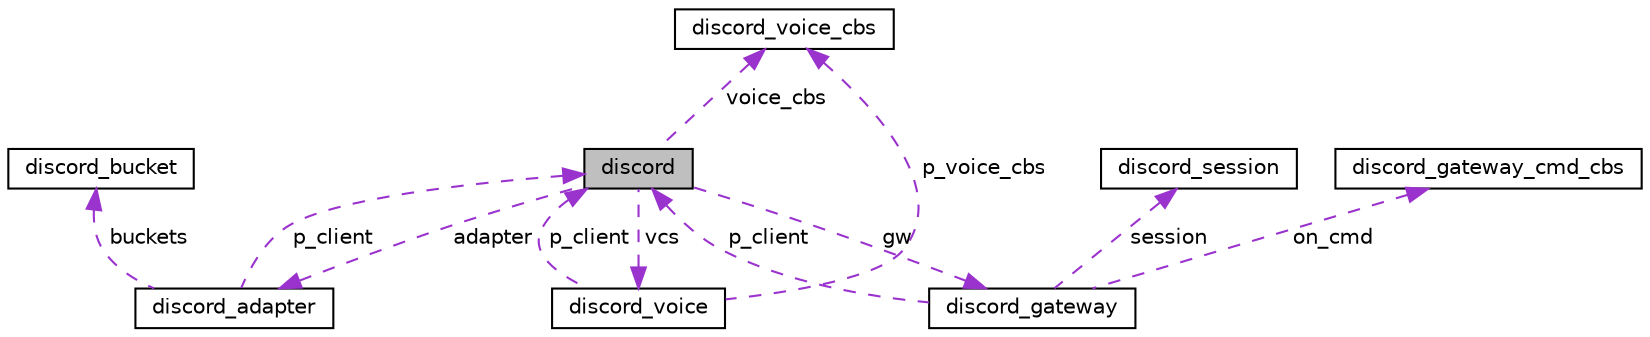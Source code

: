 digraph "discord"
{
 // LATEX_PDF_SIZE
  edge [fontname="Helvetica",fontsize="10",labelfontname="Helvetica",labelfontsize="10"];
  node [fontname="Helvetica",fontsize="10",shape=record];
  Node1 [label="discord",height=0.2,width=0.4,color="black", fillcolor="grey75", style="filled", fontcolor="black",tooltip="The Discord Client structure."];
  Node2 -> Node1 [dir="back",color="darkorchid3",fontsize="10",style="dashed",label=" voice_cbs" ,fontname="Helvetica"];
  Node2 [label="discord_voice_cbs",height=0.2,width=0.4,color="black", fillcolor="white", style="filled",URL="$structdiscord__voice__cbs.html",tooltip=" "];
  Node3 -> Node1 [dir="back",color="darkorchid3",fontsize="10",style="dashed",label=" adapter" ,fontname="Helvetica"];
  Node3 [label="discord_adapter",height=0.2,width=0.4,color="black", fillcolor="white", style="filled",URL="$structdiscord__adapter.html",tooltip="The handle used for performing HTTP Requests."];
  Node1 -> Node3 [dir="back",color="darkorchid3",fontsize="10",style="dashed",label=" p_client" ,fontname="Helvetica"];
  Node4 -> Node3 [dir="back",color="darkorchid3",fontsize="10",style="dashed",label=" buckets" ,fontname="Helvetica"];
  Node4 [label="discord_bucket",height=0.2,width=0.4,color="black", fillcolor="white", style="filled",URL="$structdiscord__bucket.html",tooltip="The bucket struct that will handle ratelimiting."];
  Node5 -> Node1 [dir="back",color="darkorchid3",fontsize="10",style="dashed",label=" gw" ,fontname="Helvetica"];
  Node5 [label="discord_gateway",height=0.2,width=0.4,color="black", fillcolor="white", style="filled",URL="$structdiscord__gateway.html",tooltip="The handle used for establishing a Discord Gateway connection via WebSockets."];
  Node1 -> Node5 [dir="back",color="darkorchid3",fontsize="10",style="dashed",label=" p_client" ,fontname="Helvetica"];
  Node6 -> Node5 [dir="back",color="darkorchid3",fontsize="10",style="dashed",label=" session" ,fontname="Helvetica"];
  Node6 [label="discord_session",height=0.2,width=0.4,color="black", fillcolor="white", style="filled",URL="$structdiscord__session.html",tooltip=" "];
  Node7 -> Node5 [dir="back",color="darkorchid3",fontsize="10",style="dashed",label=" on_cmd" ,fontname="Helvetica"];
  Node7 [label="discord_gateway_cmd_cbs",height=0.2,width=0.4,color="black", fillcolor="white", style="filled",URL="$structdiscord__gateway__cmd__cbs.html",tooltip=" "];
  Node8 -> Node1 [dir="back",color="darkorchid3",fontsize="10",style="dashed",label=" vcs" ,fontname="Helvetica"];
  Node8 [label="discord_voice",height=0.2,width=0.4,color="black", fillcolor="white", style="filled",URL="$structdiscord__voice.html",tooltip=" "];
  Node2 -> Node8 [dir="back",color="darkorchid3",fontsize="10",style="dashed",label=" p_voice_cbs" ,fontname="Helvetica"];
  Node1 -> Node8 [dir="back",color="darkorchid3",fontsize="10",style="dashed",label=" p_client" ,fontname="Helvetica"];
}
